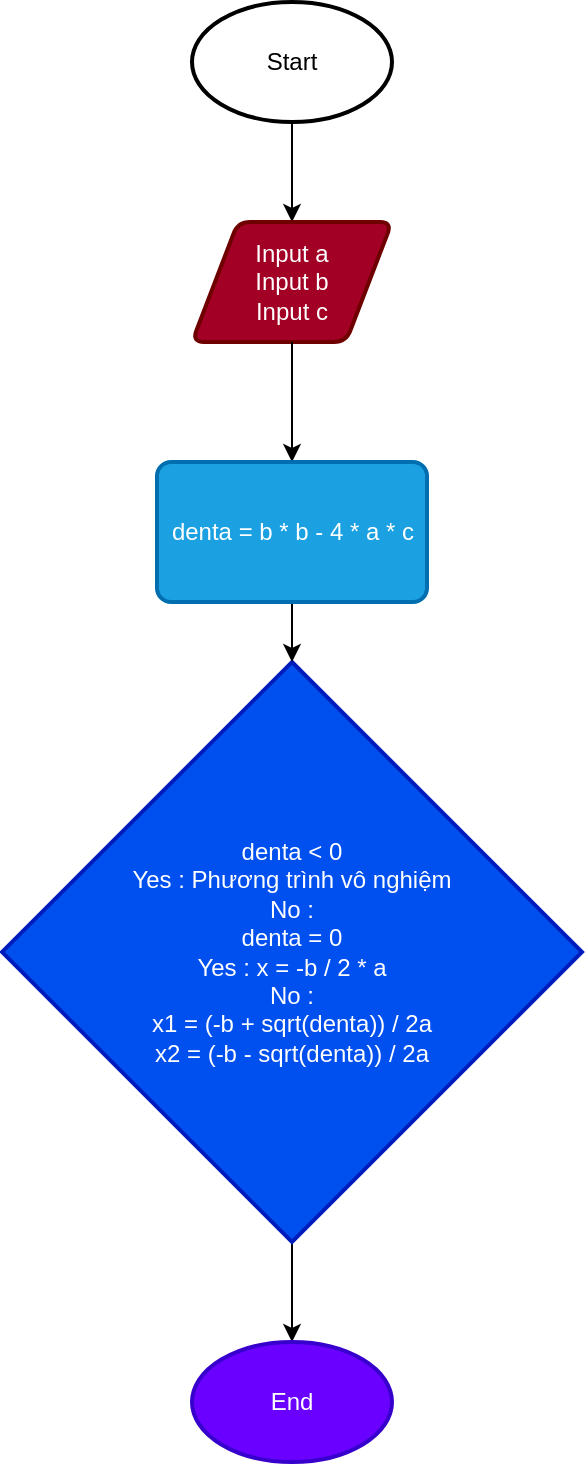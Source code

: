 <mxfile version="25.0.3">
  <diagram name="Trang-1" id="oO-CL40QQpF_ENQQuSlM">
    <mxGraphModel dx="367" dy="813" grid="1" gridSize="10" guides="1" tooltips="1" connect="1" arrows="1" fold="1" page="1" pageScale="1" pageWidth="827" pageHeight="1169" math="0" shadow="0">
      <root>
        <mxCell id="0" />
        <mxCell id="1" parent="0" />
        <mxCell id="yaFyELu1mjwsMBhFDTE--1" value="Start" style="strokeWidth=2;html=1;shape=mxgraph.flowchart.start_1;whiteSpace=wrap;" vertex="1" parent="1">
          <mxGeometry x="350" y="330" width="100" height="60" as="geometry" />
        </mxCell>
        <mxCell id="yaFyELu1mjwsMBhFDTE--2" value="" style="endArrow=classic;html=1;rounded=0;exitX=0.5;exitY=1;exitDx=0;exitDy=0;exitPerimeter=0;" edge="1" parent="1" source="yaFyELu1mjwsMBhFDTE--1">
          <mxGeometry width="50" height="50" relative="1" as="geometry">
            <mxPoint x="390" y="600" as="sourcePoint" />
            <mxPoint x="400" y="440" as="targetPoint" />
          </mxGeometry>
        </mxCell>
        <mxCell id="yaFyELu1mjwsMBhFDTE--3" value="Input a&lt;div&gt;Input b&lt;/div&gt;&lt;div&gt;Input c&lt;/div&gt;" style="shape=parallelogram;html=1;strokeWidth=2;perimeter=parallelogramPerimeter;whiteSpace=wrap;rounded=1;arcSize=12;size=0.23;fillColor=#a20025;strokeColor=#6F0000;fontColor=#ffffff;" vertex="1" parent="1">
          <mxGeometry x="350" y="440" width="100" height="60" as="geometry" />
        </mxCell>
        <mxCell id="yaFyELu1mjwsMBhFDTE--4" value="" style="endArrow=classic;html=1;rounded=0;exitX=0.5;exitY=1;exitDx=0;exitDy=0;" edge="1" parent="1" source="yaFyELu1mjwsMBhFDTE--3">
          <mxGeometry width="50" height="50" relative="1" as="geometry">
            <mxPoint x="440" y="520" as="sourcePoint" />
            <mxPoint x="400" y="560" as="targetPoint" />
          </mxGeometry>
        </mxCell>
        <mxCell id="yaFyELu1mjwsMBhFDTE--13" value="" style="edgeStyle=orthogonalEdgeStyle;rounded=0;orthogonalLoop=1;jettySize=auto;html=1;" edge="1" parent="1" source="yaFyELu1mjwsMBhFDTE--5" target="yaFyELu1mjwsMBhFDTE--7">
          <mxGeometry relative="1" as="geometry" />
        </mxCell>
        <mxCell id="yaFyELu1mjwsMBhFDTE--5" value="denta &amp;lt; 0&lt;div&gt;Yes : Phương trình vô nghiệm&lt;/div&gt;&lt;div&gt;No :&lt;/div&gt;&lt;div&gt;denta = 0&lt;/div&gt;&lt;div&gt;Yes : x = -b / 2 * a&lt;/div&gt;&lt;div&gt;No :&lt;/div&gt;&lt;div&gt;x1 = (-b + sqrt(denta)) / 2a&lt;/div&gt;&lt;div&gt;x2 = (-b - sqrt(denta)) / 2a&lt;/div&gt;" style="strokeWidth=2;html=1;shape=mxgraph.flowchart.decision;whiteSpace=wrap;fillColor=#0050ef;strokeColor=#001DBC;fontColor=#ffffff;" vertex="1" parent="1">
          <mxGeometry x="255" y="660" width="290" height="290" as="geometry" />
        </mxCell>
        <mxCell id="yaFyELu1mjwsMBhFDTE--7" value="End" style="strokeWidth=2;html=1;shape=mxgraph.flowchart.start_1;whiteSpace=wrap;fillColor=#6a00ff;fontColor=#ffffff;strokeColor=#3700CC;direction=west;" vertex="1" parent="1">
          <mxGeometry x="350" y="1000" width="100" height="60" as="geometry" />
        </mxCell>
        <mxCell id="yaFyELu1mjwsMBhFDTE--11" value="" style="edgeStyle=orthogonalEdgeStyle;rounded=0;orthogonalLoop=1;jettySize=auto;html=1;" edge="1" parent="1" source="yaFyELu1mjwsMBhFDTE--10" target="yaFyELu1mjwsMBhFDTE--5">
          <mxGeometry relative="1" as="geometry" />
        </mxCell>
        <mxCell id="yaFyELu1mjwsMBhFDTE--10" value="denta = b * b - 4 * a * c" style="rounded=1;whiteSpace=wrap;html=1;absoluteArcSize=1;arcSize=14;strokeWidth=2;fillColor=#1ba1e2;fontColor=#ffffff;strokeColor=#006EAF;" vertex="1" parent="1">
          <mxGeometry x="332.5" y="560" width="135" height="70" as="geometry" />
        </mxCell>
      </root>
    </mxGraphModel>
  </diagram>
</mxfile>
